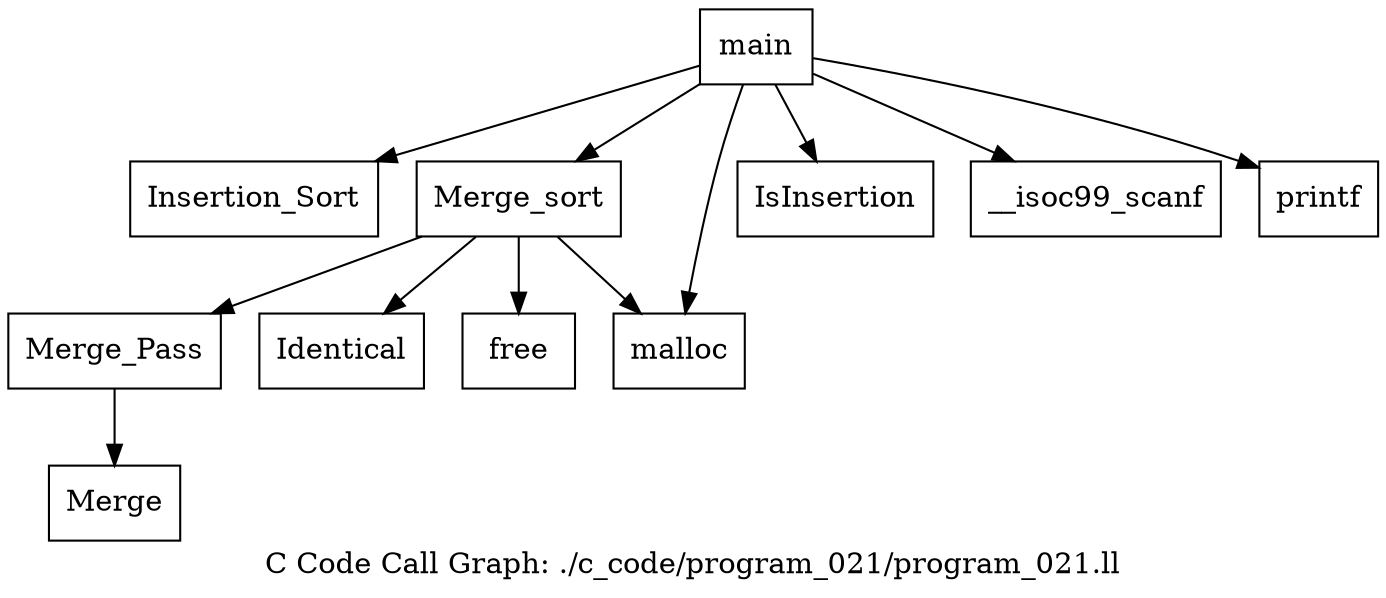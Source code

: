 digraph "C Code Call Graph: ./c_code/program_021/program_021.ll" {
	label="C Code Call Graph: ./c_code/program_021/program_021.ll";

	Node0x563e6dcde920 [shape=record,label="{Insertion_Sort}"];
	Node0x563e6dcdf0f0 [shape=record,label="{Merge}"];
	Node0x563e6dcef640 [shape=record,label="{Merge_Pass}"];
	Node0x563e6dcef640 -> Node0x563e6dcdf0f0;
	Node0x563e6dcf4600 [shape=record,label="{Identical}"];
	Node0x563e6dcf4680 [shape=record,label="{Merge_sort}"];
	Node0x563e6dcf4680 -> Node0x563e6dcf4850;
	Node0x563e6dcf4680 -> Node0x563e6dcef640;
	Node0x563e6dcf4680 -> Node0x563e6dcf4600;
	Node0x563e6dcf4680 -> Node0x563e6dcf48d0;
	Node0x563e6dcf4850 [shape=record,label="{malloc}"];
	Node0x563e6dcf48d0 [shape=record,label="{free}"];
	Node0x563e6dcf4aa0 [shape=record,label="{IsInsertion}"];
	Node0x563e6dcf4b20 [shape=record,label="{main}"];
	Node0x563e6dcf4b20 -> Node0x563e6dcf4e30;
	Node0x563e6dcf4b20 -> Node0x563e6dcf4850;
	Node0x563e6dcf4b20 -> Node0x563e6dcf4eb0;
	Node0x563e6dcf4b20 -> Node0x563e6dcf4680;
	Node0x563e6dcf4b20 -> Node0x563e6dcde920;
	Node0x563e6dcf4b20 -> Node0x563e6dcf4aa0;
	Node0x563e6dcf4e30 [shape=record,label="{__isoc99_scanf}"];
	Node0x563e6dcf4eb0 [shape=record,label="{printf}"];
}

